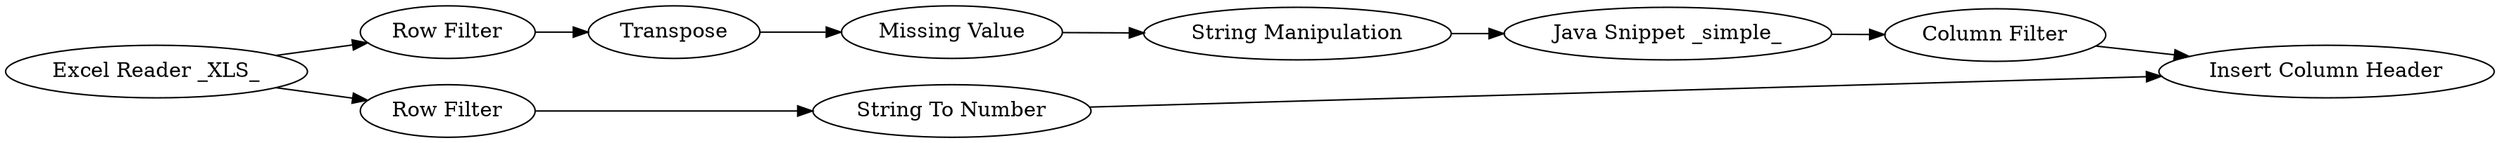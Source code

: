 digraph {
	1 [label="Excel Reader _XLS_"]
	3 [label="Row Filter"]
	4 [label="Row Filter"]
	5 [label=Transpose]
	6 [label="Missing Value"]
	7 [label="String Manipulation"]
	8 [label="Insert Column Header"]
	9 [label="Column Filter"]
	10 [label="Java Snippet _simple_"]
	11 [label="String To Number"]
	1 -> 3
	1 -> 4
	3 -> 5
	4 -> 11
	5 -> 6
	6 -> 7
	7 -> 10
	9 -> 8
	10 -> 9
	11 -> 8
	rankdir=LR
}
